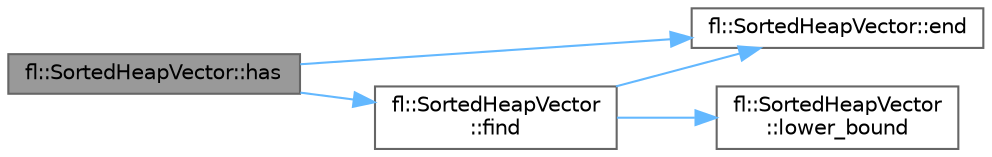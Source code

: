 digraph "fl::SortedHeapVector::has"
{
 // LATEX_PDF_SIZE
  bgcolor="transparent";
  edge [fontname=Helvetica,fontsize=10,labelfontname=Helvetica,labelfontsize=10];
  node [fontname=Helvetica,fontsize=10,shape=box,height=0.2,width=0.4];
  rankdir="LR";
  Node1 [id="Node000001",label="fl::SortedHeapVector::has",height=0.2,width=0.4,color="gray40", fillcolor="grey60", style="filled", fontcolor="black",tooltip=" "];
  Node1 -> Node2 [id="edge1_Node000001_Node000002",color="steelblue1",style="solid",tooltip=" "];
  Node2 [id="Node000002",label="fl::SortedHeapVector::end",height=0.2,width=0.4,color="grey40", fillcolor="white", style="filled",URL="$d0/d5c/classfl_1_1_sorted_heap_vector.html#a3b8f9f60eb6333c0a0cdb889eb43714b",tooltip=" "];
  Node1 -> Node3 [id="edge2_Node000001_Node000003",color="steelblue1",style="solid",tooltip=" "];
  Node3 [id="Node000003",label="fl::SortedHeapVector\l::find",height=0.2,width=0.4,color="grey40", fillcolor="white", style="filled",URL="$d0/d5c/classfl_1_1_sorted_heap_vector.html#af215d06940274e9ca30be0f1d5950e50",tooltip=" "];
  Node3 -> Node2 [id="edge3_Node000003_Node000002",color="steelblue1",style="solid",tooltip=" "];
  Node3 -> Node4 [id="edge4_Node000003_Node000004",color="steelblue1",style="solid",tooltip=" "];
  Node4 [id="Node000004",label="fl::SortedHeapVector\l::lower_bound",height=0.2,width=0.4,color="grey40", fillcolor="white", style="filled",URL="$d0/d5c/classfl_1_1_sorted_heap_vector.html#a227f79bc7eb5d95ff281a673b313ca1f",tooltip=" "];
}
